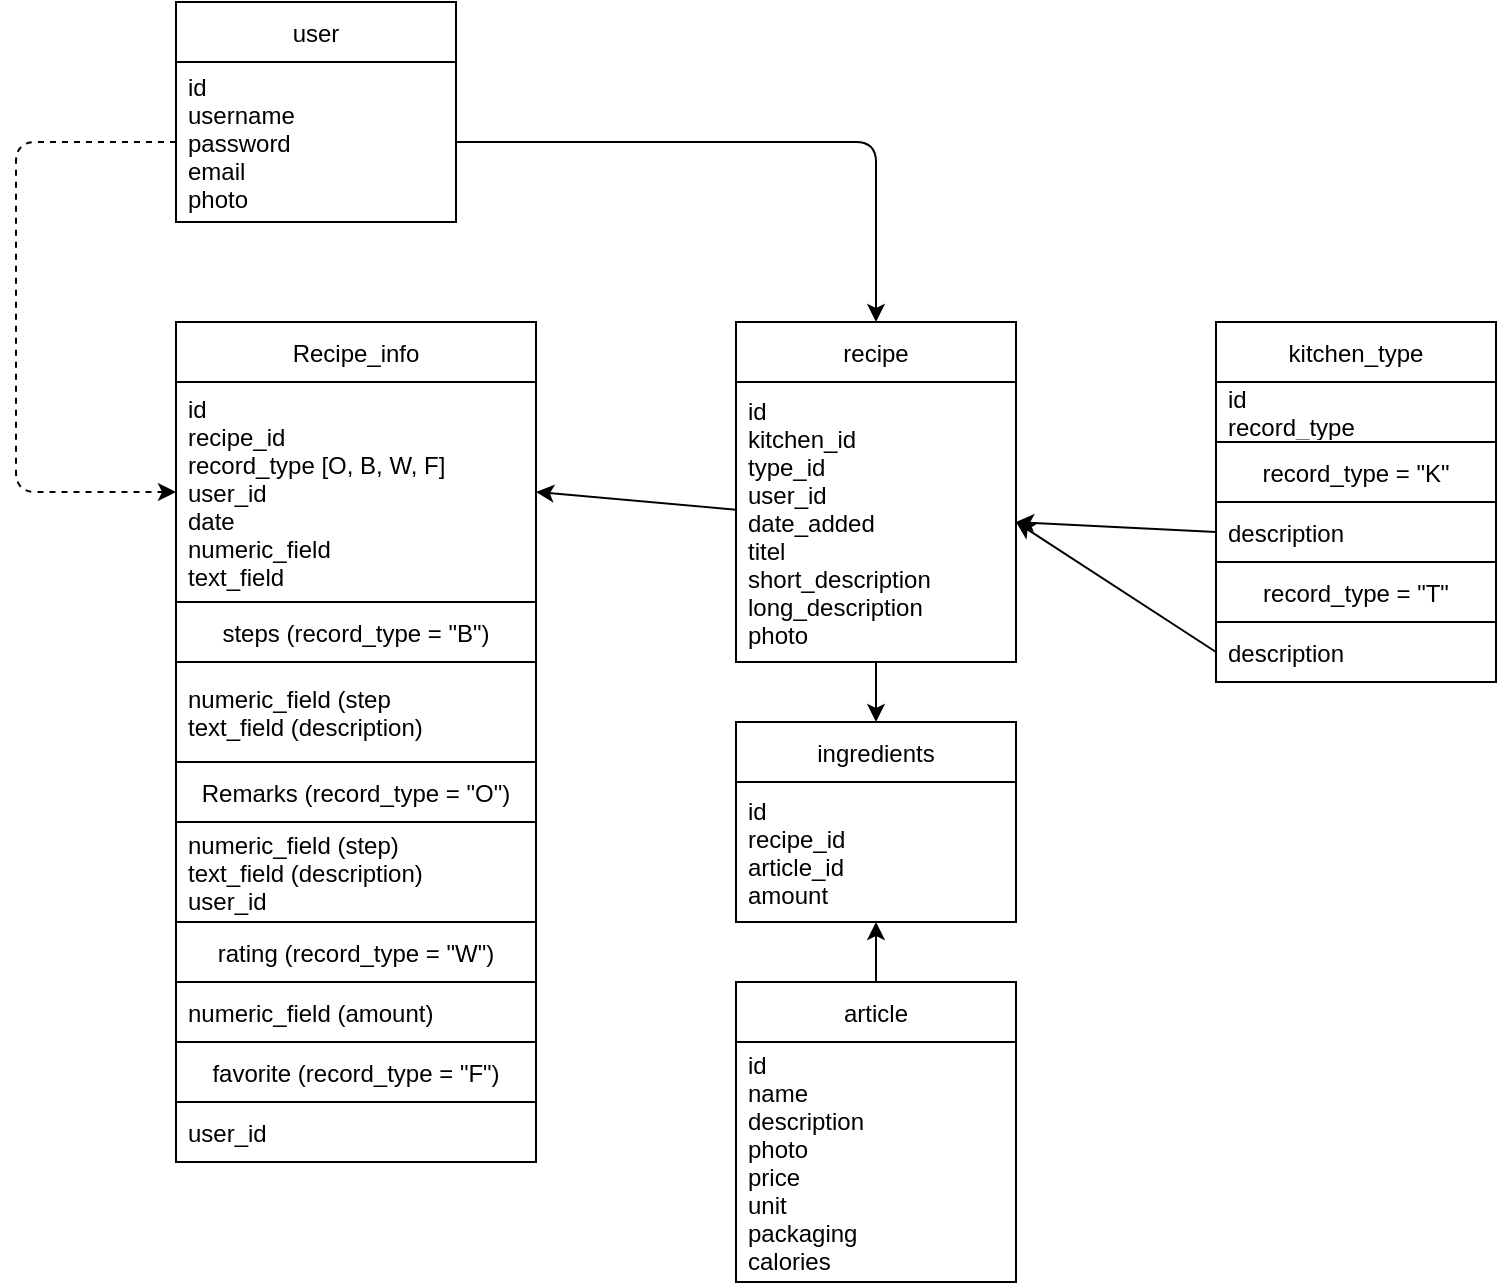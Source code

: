 <mxfile>
    <diagram id="gpGZlPmX51z50blxgq_n" name="Page-1">
        <mxGraphModel dx="683" dy="472" grid="1" gridSize="10" guides="1" tooltips="1" connect="1" arrows="1" fold="1" page="1" pageScale="1" pageWidth="827" pageHeight="1169" math="0" shadow="0">
            <root>
                <mxCell id="0"/>
                <mxCell id="1" parent="0"/>
                <mxCell id="53" value="Recipe_info" style="swimlane;fontStyle=0;childLayout=stackLayout;horizontal=1;startSize=30;horizontalStack=0;resizeParent=1;resizeParentMax=0;resizeLast=0;collapsible=1;marginBottom=0;" vertex="1" parent="1">
                    <mxGeometry x="120" y="280" width="180" height="420" as="geometry"/>
                </mxCell>
                <mxCell id="54" value="id&#10;recipe_id&#10;record_type [O, B, W, F]&#10;user_id&#10;date&#10;numeric_field&#10;text_field" style="text;strokeColor=none;fillColor=none;align=left;verticalAlign=middle;spacingLeft=4;spacingRight=4;overflow=hidden;points=[[0,0.5],[1,0.5]];portConstraint=eastwest;rotatable=0;" vertex="1" parent="53">
                    <mxGeometry y="30" width="180" height="110" as="geometry"/>
                </mxCell>
                <mxCell id="57" value="steps (record_type = &quot;B&quot;)" style="swimlane;fontStyle=0;childLayout=stackLayout;horizontal=1;startSize=30;horizontalStack=0;resizeParent=1;resizeParentMax=0;resizeLast=0;collapsible=1;marginBottom=0;" vertex="1" parent="53">
                    <mxGeometry y="140" width="180" height="80" as="geometry"/>
                </mxCell>
                <mxCell id="58" value="numeric_field (step&#10;text_field (description)" style="text;strokeColor=none;fillColor=none;align=left;verticalAlign=middle;spacingLeft=4;spacingRight=4;overflow=hidden;points=[[0,0.5],[1,0.5]];portConstraint=eastwest;rotatable=0;" vertex="1" parent="57">
                    <mxGeometry y="30" width="180" height="50" as="geometry"/>
                </mxCell>
                <mxCell id="61" value="Remarks (record_type = &quot;O&quot;)" style="swimlane;fontStyle=0;childLayout=stackLayout;horizontal=1;startSize=30;horizontalStack=0;resizeParent=1;resizeParentMax=0;resizeLast=0;collapsible=1;marginBottom=0;" vertex="1" parent="53">
                    <mxGeometry y="220" width="180" height="80" as="geometry"/>
                </mxCell>
                <mxCell id="62" value="numeric_field (step)&#10;text_field (description)&#10;user_id" style="text;strokeColor=none;fillColor=none;align=left;verticalAlign=middle;spacingLeft=4;spacingRight=4;overflow=hidden;points=[[0,0.5],[1,0.5]];portConstraint=eastwest;rotatable=0;" vertex="1" parent="61">
                    <mxGeometry y="30" width="180" height="50" as="geometry"/>
                </mxCell>
                <mxCell id="65" value="rating (record_type = &quot;W&quot;)" style="swimlane;fontStyle=0;childLayout=stackLayout;horizontal=1;startSize=30;horizontalStack=0;resizeParent=1;resizeParentMax=0;resizeLast=0;collapsible=1;marginBottom=0;" vertex="1" parent="53">
                    <mxGeometry y="300" width="180" height="60" as="geometry">
                        <mxRectangle y="300" width="180" height="30" as="alternateBounds"/>
                    </mxGeometry>
                </mxCell>
                <mxCell id="66" value="numeric_field (amount)" style="text;strokeColor=none;fillColor=none;align=left;verticalAlign=middle;spacingLeft=4;spacingRight=4;overflow=hidden;points=[[0,0.5],[1,0.5]];portConstraint=eastwest;rotatable=0;" vertex="1" parent="65">
                    <mxGeometry y="30" width="180" height="30" as="geometry"/>
                </mxCell>
                <mxCell id="69" value="favorite (record_type = &quot;F&quot;)" style="swimlane;fontStyle=0;childLayout=stackLayout;horizontal=1;startSize=30;horizontalStack=0;resizeParent=1;resizeParentMax=0;resizeLast=0;collapsible=1;marginBottom=0;" vertex="1" parent="53">
                    <mxGeometry y="360" width="180" height="60" as="geometry">
                        <mxRectangle y="330" width="180" height="30" as="alternateBounds"/>
                    </mxGeometry>
                </mxCell>
                <mxCell id="70" value="user_id" style="text;strokeColor=none;fillColor=none;align=left;verticalAlign=middle;spacingLeft=4;spacingRight=4;overflow=hidden;points=[[0,0.5],[1,0.5]];portConstraint=eastwest;rotatable=0;" vertex="1" parent="69">
                    <mxGeometry y="30" width="180" height="30" as="geometry"/>
                </mxCell>
                <mxCell id="74" value="recipe" style="swimlane;fontStyle=0;childLayout=stackLayout;horizontal=1;startSize=30;horizontalStack=0;resizeParent=1;resizeParentMax=0;resizeLast=0;collapsible=1;marginBottom=0;" vertex="1" parent="1">
                    <mxGeometry x="400" y="280" width="140" height="170" as="geometry"/>
                </mxCell>
                <mxCell id="75" value="id&#10;kitchen_id&#10;type_id&#10;user_id&#10;date_added&#10;titel&#10;short_description&#10;long_description&#10;photo" style="text;strokeColor=none;fillColor=none;align=left;verticalAlign=middle;spacingLeft=4;spacingRight=4;overflow=hidden;points=[[0,0.5],[1,0.5]];portConstraint=eastwest;rotatable=0;" vertex="1" parent="74">
                    <mxGeometry y="30" width="140" height="140" as="geometry"/>
                </mxCell>
                <mxCell id="78" value="user" style="swimlane;fontStyle=0;childLayout=stackLayout;horizontal=1;startSize=30;horizontalStack=0;resizeParent=1;resizeParentMax=0;resizeLast=0;collapsible=1;marginBottom=0;" vertex="1" parent="1">
                    <mxGeometry x="120" y="120" width="140" height="110" as="geometry"/>
                </mxCell>
                <mxCell id="79" value="id&#10;username&#10;password&#10;email&#10;photo" style="text;strokeColor=none;fillColor=none;align=left;verticalAlign=middle;spacingLeft=4;spacingRight=4;overflow=hidden;points=[[0,0.5],[1,0.5]];portConstraint=eastwest;rotatable=0;" vertex="1" parent="78">
                    <mxGeometry y="30" width="140" height="80" as="geometry"/>
                </mxCell>
                <mxCell id="82" value="kitchen_type" style="swimlane;fontStyle=0;childLayout=stackLayout;horizontal=1;startSize=30;horizontalStack=0;resizeParent=1;resizeParentMax=0;resizeLast=0;collapsible=1;marginBottom=0;" vertex="1" parent="1">
                    <mxGeometry x="640" y="280" width="140" height="180" as="geometry"/>
                </mxCell>
                <mxCell id="83" value="id&#10;record_type" style="text;strokeColor=none;fillColor=none;align=left;verticalAlign=middle;spacingLeft=4;spacingRight=4;overflow=hidden;points=[[0,0.5],[1,0.5]];portConstraint=eastwest;rotatable=0;" vertex="1" parent="82">
                    <mxGeometry y="30" width="140" height="30" as="geometry"/>
                </mxCell>
                <mxCell id="86" value="record_type = &quot;K&quot;" style="swimlane;fontStyle=0;childLayout=stackLayout;horizontal=1;startSize=30;horizontalStack=0;resizeParent=1;resizeParentMax=0;resizeLast=0;collapsible=1;marginBottom=0;" vertex="1" parent="82">
                    <mxGeometry y="60" width="140" height="60" as="geometry"/>
                </mxCell>
                <mxCell id="87" value="description" style="text;strokeColor=none;fillColor=none;align=left;verticalAlign=middle;spacingLeft=4;spacingRight=4;overflow=hidden;points=[[0,0.5],[1,0.5]];portConstraint=eastwest;rotatable=0;" vertex="1" parent="86">
                    <mxGeometry y="30" width="140" height="30" as="geometry"/>
                </mxCell>
                <mxCell id="90" value="record_type = &quot;T&quot;" style="swimlane;fontStyle=0;childLayout=stackLayout;horizontal=1;startSize=30;horizontalStack=0;resizeParent=1;resizeParentMax=0;resizeLast=0;collapsible=1;marginBottom=0;" vertex="1" parent="82">
                    <mxGeometry y="120" width="140" height="60" as="geometry"/>
                </mxCell>
                <mxCell id="91" value="description" style="text;strokeColor=none;fillColor=none;align=left;verticalAlign=middle;spacingLeft=4;spacingRight=4;overflow=hidden;points=[[0,0.5],[1,0.5]];portConstraint=eastwest;rotatable=0;" vertex="1" parent="90">
                    <mxGeometry y="30" width="140" height="30" as="geometry"/>
                </mxCell>
                <mxCell id="94" value="ingredients" style="swimlane;fontStyle=0;childLayout=stackLayout;horizontal=1;startSize=30;horizontalStack=0;resizeParent=1;resizeParentMax=0;resizeLast=0;collapsible=1;marginBottom=0;" vertex="1" parent="1">
                    <mxGeometry x="400" y="480" width="140" height="100" as="geometry">
                        <mxRectangle x="400" y="480" width="90" height="30" as="alternateBounds"/>
                    </mxGeometry>
                </mxCell>
                <mxCell id="95" value="id&#10;recipe_id&#10;article_id&#10;amount" style="text;strokeColor=none;fillColor=none;align=left;verticalAlign=middle;spacingLeft=4;spacingRight=4;overflow=hidden;points=[[0,0.5],[1,0.5]];portConstraint=eastwest;rotatable=0;" vertex="1" parent="94">
                    <mxGeometry y="30" width="140" height="70" as="geometry"/>
                </mxCell>
                <mxCell id="106" value="" style="edgeStyle=none;html=1;" edge="1" parent="1" source="98" target="95">
                    <mxGeometry relative="1" as="geometry"/>
                </mxCell>
                <mxCell id="98" value="article" style="swimlane;fontStyle=0;childLayout=stackLayout;horizontal=1;startSize=30;horizontalStack=0;resizeParent=1;resizeParentMax=0;resizeLast=0;collapsible=1;marginBottom=0;" vertex="1" parent="1">
                    <mxGeometry x="400" y="610" width="140" height="150" as="geometry">
                        <mxRectangle x="400" y="610" width="60" height="30" as="alternateBounds"/>
                    </mxGeometry>
                </mxCell>
                <mxCell id="99" value="id&#10;name&#10;description&#10;photo&#10;price&#10;unit&#10;packaging&#10;calories" style="text;strokeColor=none;fillColor=none;align=left;verticalAlign=middle;spacingLeft=4;spacingRight=4;overflow=hidden;points=[[0,0.5],[1,0.5]];portConstraint=eastwest;rotatable=0;" vertex="1" parent="98">
                    <mxGeometry y="30" width="140" height="120" as="geometry"/>
                </mxCell>
                <mxCell id="102" value="" style="endArrow=classic;html=1;exitX=0;exitY=0.5;exitDx=0;exitDy=0;entryX=1;entryY=0.5;entryDx=0;entryDy=0;" edge="1" parent="1" source="87" target="75">
                    <mxGeometry width="50" height="50" relative="1" as="geometry">
                        <mxPoint x="640" y="510" as="sourcePoint"/>
                        <mxPoint x="690" y="460" as="targetPoint"/>
                    </mxGeometry>
                </mxCell>
                <mxCell id="103" value="" style="endArrow=classic;html=1;exitX=0;exitY=0.5;exitDx=0;exitDy=0;entryX=1;entryY=0.5;entryDx=0;entryDy=0;" edge="1" parent="1" source="91" target="75">
                    <mxGeometry width="50" height="50" relative="1" as="geometry">
                        <mxPoint x="510" y="410" as="sourcePoint"/>
                        <mxPoint x="560" y="360" as="targetPoint"/>
                    </mxGeometry>
                </mxCell>
                <mxCell id="104" value="" style="endArrow=classic;html=1;exitX=0.5;exitY=1;exitDx=0;exitDy=0;exitPerimeter=0;entryX=0.5;entryY=0;entryDx=0;entryDy=0;" edge="1" parent="1" source="75" target="94">
                    <mxGeometry width="50" height="50" relative="1" as="geometry">
                        <mxPoint x="510" y="510" as="sourcePoint"/>
                        <mxPoint x="560" y="460" as="targetPoint"/>
                    </mxGeometry>
                </mxCell>
                <mxCell id="107" value="" style="edgeStyle=none;html=1;entryX=1;entryY=0.5;entryDx=0;entryDy=0;" edge="1" parent="1" source="75" target="54">
                    <mxGeometry relative="1" as="geometry"/>
                </mxCell>
                <mxCell id="110" value="" style="endArrow=classic;html=1;exitX=1;exitY=0.5;exitDx=0;exitDy=0;entryX=0.5;entryY=0;entryDx=0;entryDy=0;" edge="1" parent="1" source="79" target="74">
                    <mxGeometry width="50" height="50" relative="1" as="geometry">
                        <mxPoint x="230" y="310" as="sourcePoint"/>
                        <mxPoint x="280" y="260" as="targetPoint"/>
                        <Array as="points">
                            <mxPoint x="470" y="190"/>
                        </Array>
                    </mxGeometry>
                </mxCell>
                <mxCell id="111" value="" style="endArrow=classic;html=1;shadow=0;dashed=1;exitX=0;exitY=0.5;exitDx=0;exitDy=0;entryX=0;entryY=0.5;entryDx=0;entryDy=0;" edge="1" parent="1" source="79" target="54">
                    <mxGeometry width="50" height="50" relative="1" as="geometry">
                        <mxPoint x="230" y="310" as="sourcePoint"/>
                        <mxPoint x="280" y="260" as="targetPoint"/>
                        <Array as="points">
                            <mxPoint x="40" y="190"/>
                            <mxPoint x="40" y="365"/>
                        </Array>
                    </mxGeometry>
                </mxCell>
            </root>
        </mxGraphModel>
    </diagram>
</mxfile>
